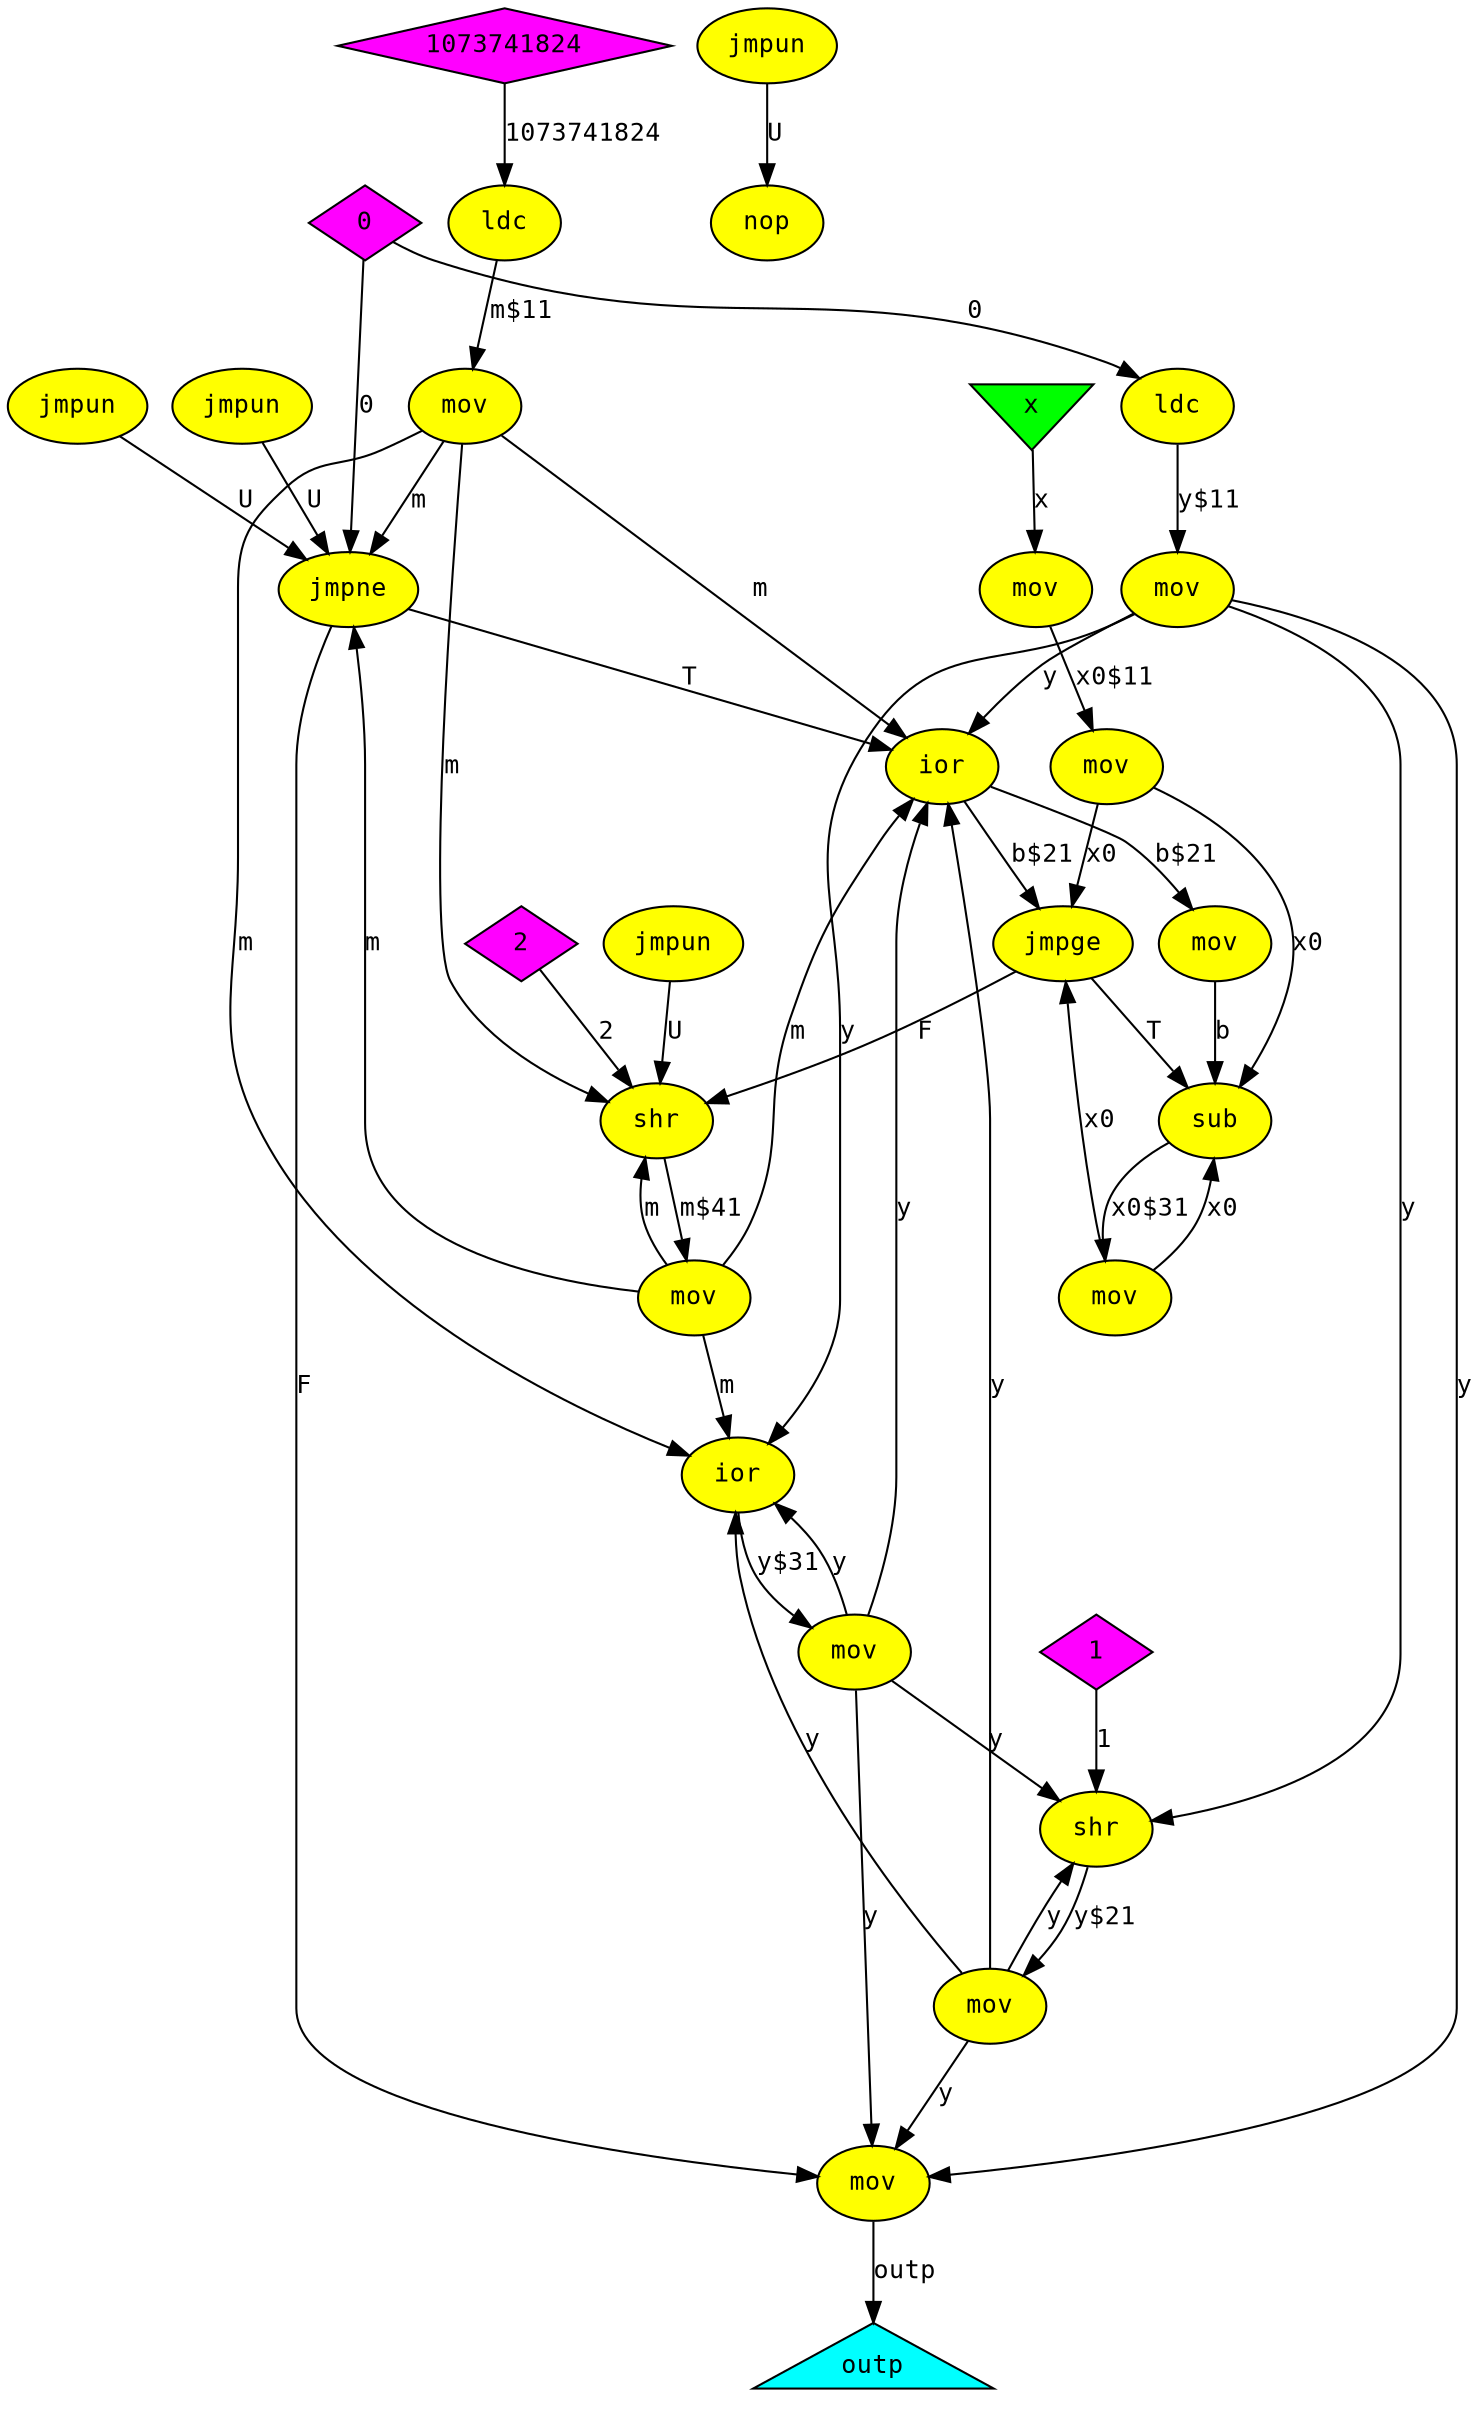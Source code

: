 digraph isqrt
{
  graph [rankdir="TB", nodesep = "0.175"];
  node [fontname="Courier", fontsize="12", style="filled"];
  edge [fontname="Courier", fontsize="12"];

  cnst0  [label="0", ntype="constant", argix="-1", dataspec="u32", bb="-1", shape="diamond", fillcolor="magenta"];
  cnst1  [label="1", ntype="constant", argix="-1", dataspec="u32", bb="-1", shape="diamond", fillcolor="magenta"];
  cnst1073741824  [label="1073741824", ntype="constant", argix="-1", dataspec="u32", bb="-1", shape="diamond", fillcolor="magenta"];
  cnst2  [label="2", ntype="constant", argix="-1", dataspec="u32", bb="-1", shape="diamond", fillcolor="magenta"];
  ior_13  [label="ior", ntype="operation", argix="-1", dataspec="na", bb="3", shape="ellipse", fillcolor="yellow"];
  ior_7  [label="ior", ntype="operation", argix="-1", dataspec="na", bb="2", shape="ellipse", fillcolor="yellow"];
  jmpge_11  [label="jmpge", ntype="operation", argix="-1", dataspec="na", bb="2", shape="ellipse", fillcolor="yellow"];
  jmpne_20  [label="jmpne", ntype="operation", argix="-1", dataspec="na", bb="5", shape="ellipse", fillcolor="yellow"];
  jmpun_16  [label="jmpun", ntype="operation", argix="-1", dataspec="na", bb="3", shape="ellipse", fillcolor="yellow"];
  jmpun_19  [label="jmpun", ntype="operation", argix="-1", dataspec="na", bb="4", shape="ellipse", fillcolor="yellow"];
  jmpun_22  [label="jmpun", ntype="operation", argix="-1", dataspec="na", bb="6", shape="ellipse", fillcolor="yellow"];
  jmpun_6  [label="jmpun", ntype="operation", argix="-1", dataspec="na", bb="1", shape="ellipse", fillcolor="yellow"];
  ldc_0  [label="ldc", ntype="operation", argix="-1", dataspec="na", bb="1", shape="ellipse", fillcolor="yellow"];
  ldc_1  [label="ldc", ntype="operation", argix="-1", dataspec="na", bb="1", shape="ellipse", fillcolor="yellow"];
  mov_10  [label="mov", ntype="operation", argix="-1", dataspec="na", bb="2", shape="ellipse", fillcolor="yellow"];
  mov_14  [label="mov", ntype="operation", argix="-1", dataspec="na", bb="3", shape="ellipse", fillcolor="yellow"];
  mov_15  [label="mov", ntype="operation", argix="-1", dataspec="na", bb="3", shape="ellipse", fillcolor="yellow"];
  mov_18  [label="mov", ntype="operation", argix="-1", dataspec="na", bb="4", shape="ellipse", fillcolor="yellow"];
  mov_2  [label="mov", ntype="operation", argix="-1", dataspec="na", bb="1", shape="ellipse", fillcolor="yellow"];
  mov_21  [label="mov", ntype="operation", argix="-1", dataspec="na", bb="6", shape="ellipse", fillcolor="yellow"];
  mov_3  [label="mov", ntype="operation", argix="-1", dataspec="na", bb="1", shape="ellipse", fillcolor="yellow"];
  mov_4  [label="mov", ntype="operation", argix="-1", dataspec="na", bb="1", shape="ellipse", fillcolor="yellow"];
  mov_5  [label="mov", ntype="operation", argix="-1", dataspec="na", bb="1", shape="ellipse", fillcolor="yellow"];
  mov_9  [label="mov", ntype="operation", argix="-1", dataspec="na", bb="2", shape="ellipse", fillcolor="yellow"];
  nop_23  [label="nop", ntype="operation", argix="-1", dataspec="na", bb="7", shape="ellipse", fillcolor="yellow"];
  outp  [label="outp", ntype="outvar", argix="0", dataspec="u32", bb="-1", shape="triangle", fillcolor="cyan"];
  shr_17  [label="shr", ntype="operation", argix="-1", dataspec="na", bb="4", shape="ellipse", fillcolor="yellow"];
  shr_8  [label="shr", ntype="operation", argix="-1", dataspec="na", bb="2", shape="ellipse", fillcolor="yellow"];
  sub_12  [label="sub", ntype="operation", argix="-1", dataspec="na", bb="3", shape="ellipse", fillcolor="yellow"];
  x  [label="x", ntype="invar", argix="0", dataspec="u32", bb="-1", shape="invtriangle", fillcolor="green"];

  cnst0 -> jmpne_20  [label="0", etype="D", vtype="globalvar", order="2", argix="-1", dataspec="u32"];
  cnst0 -> ldc_1  [label="0", etype="D", vtype="globalvar", order="1", argix="-1", dataspec="u32"];
  cnst1073741824 -> ldc_0  [label="1073741824", etype="D", vtype="globalvar", order="1", argix="-1", dataspec="u32"];
  cnst1 -> shr_8  [label="1", etype="D", vtype="globalvar", order="2", argix="-1", dataspec="u32"];
  cnst2 -> shr_17  [label="2", etype="D", vtype="globalvar", order="2", argix="-1", dataspec="u32"];
  ior_13 -> mov_14  [label="y$31", etype="D", vtype="localvar", order="1", argix="-1", dataspec="u32"];
  ior_7 -> jmpge_11  [label="b$21", etype="D", vtype="localvar", order="2", argix="-1", dataspec="u32"];
  ior_7 -> mov_10  [label="b$21", etype="D", vtype="localvar", order="1", argix="-1", dataspec="u32"];
  jmpge_11 -> shr_17  [label="F", etype="F", order="2", argix="-1", dataspec="u1"];
  jmpge_11 -> sub_12  [label="T", etype="T", order="1", argix="-1", dataspec="u1"];
  jmpne_20 -> ior_7  [label="T", etype="T", order="1", argix="-1", dataspec="u1"];
  jmpne_20 -> mov_21  [label="F", etype="F", order="2", argix="-1", dataspec="u1"];
  jmpun_16 -> shr_17  [label="U", etype="U", order="1", argix="-1", dataspec="u1"];
  jmpun_19 -> jmpne_20  [label="U", etype="U", order="1", argix="-1", dataspec="u1"];
  jmpun_22 -> nop_23  [label="U", etype="U", order="1", argix="-1", dataspec="u1"];
  jmpun_6 -> jmpne_20  [label="U", etype="U", order="1", argix="-1", dataspec="u1"];
  ldc_0 -> mov_3  [label="m$11", etype="D", vtype="localvar", order="1", argix="-1", dataspec="u32"];
  ldc_1 -> mov_4  [label="y$11", etype="D", vtype="localvar", order="1", argix="-1", dataspec="u32"];
  mov_10 -> sub_12  [label="b", etype="D", vtype="localvar", order="2", argix="-1", dataspec="u32"];
  mov_14 -> ior_13  [label="y", etype="D", vtype="localvar", order="1", argix="-1", dataspec="u32"];
  mov_14 -> ior_7  [label="y", etype="D", vtype="localvar", order="1", argix="-1", dataspec="u32"];
  mov_14 -> mov_21  [label="y", etype="D", vtype="localvar", order="1", argix="-1", dataspec="u32"];
  mov_14 -> shr_8  [label="y", etype="D", vtype="localvar", order="1", argix="-1", dataspec="u32"];
  mov_15 -> jmpge_11  [label="x0", etype="D", vtype="localvar", order="1", argix="-1", dataspec="u32"];
  mov_15 -> sub_12  [label="x0", etype="D", vtype="localvar", order="1", argix="-1", dataspec="u32"];
  mov_18 -> ior_13  [label="m", etype="D", vtype="localvar", order="2", argix="-1", dataspec="u32"];
  mov_18 -> ior_7  [label="m", etype="D", vtype="localvar", order="2", argix="-1", dataspec="u32"];
  mov_18 -> jmpne_20  [label="m", etype="D", vtype="localvar", order="1", argix="-1", dataspec="u32"];
  mov_18 -> shr_17  [label="m", etype="D", vtype="localvar", order="1", argix="-1", dataspec="u32"];
  mov_21 -> outp  [label="outp", etype="D", vtype="outarg", order="1", argix="-1", dataspec="u32"];
  mov_2 -> mov_5  [label="x0$11", etype="D", vtype="localvar", order="1", argix="-1", dataspec="u32"];
  mov_3 -> ior_13  [label="m", etype="D", vtype="localvar", order="2", argix="-1", dataspec="u32"];
  mov_3 -> ior_7  [label="m", etype="D", vtype="localvar", order="2", argix="-1", dataspec="u32"];
  mov_3 -> jmpne_20  [label="m", etype="D", vtype="localvar", order="1", argix="-1", dataspec="u32"];
  mov_3 -> shr_17  [label="m", etype="D", vtype="localvar", order="1", argix="-1", dataspec="u32"];
  mov_4 -> ior_13  [label="y", etype="D", vtype="localvar", order="1", argix="-1", dataspec="u32"];
  mov_4 -> ior_7  [label="y", etype="D", vtype="localvar", order="1", argix="-1", dataspec="u32"];
  mov_4 -> mov_21  [label="y", etype="D", vtype="localvar", order="1", argix="-1", dataspec="u32"];
  mov_4 -> shr_8  [label="y", etype="D", vtype="localvar", order="1", argix="-1", dataspec="u32"];
  mov_5 -> jmpge_11  [label="x0", etype="D", vtype="localvar", order="1", argix="-1", dataspec="u32"];
  mov_5 -> sub_12  [label="x0", etype="D", vtype="localvar", order="1", argix="-1", dataspec="u32"];
  mov_9 -> ior_13  [label="y", etype="D", vtype="localvar", order="1", argix="-1", dataspec="u32"];
  mov_9 -> ior_7  [label="y", etype="D", vtype="localvar", order="1", argix="-1", dataspec="u32"];
  mov_9 -> mov_21  [label="y", etype="D", vtype="localvar", order="1", argix="-1", dataspec="u32"];
  mov_9 -> shr_8  [label="y", etype="D", vtype="localvar", order="1", argix="-1", dataspec="u32"];
  shr_17 -> mov_18  [label="m$41", etype="D", vtype="localvar", order="1", argix="-1", dataspec="u32"];
  shr_8 -> mov_9  [label="y$21", etype="D", vtype="localvar", order="1", argix="-1", dataspec="u32"];
  sub_12 -> mov_15  [label="x0$31", etype="D", vtype="localvar", order="1", argix="-1", dataspec="u32"];
  x -> mov_2  [label="x", etype="D", vtype="inarg", order="1", argix="-1", dataspec="u32"];

}
